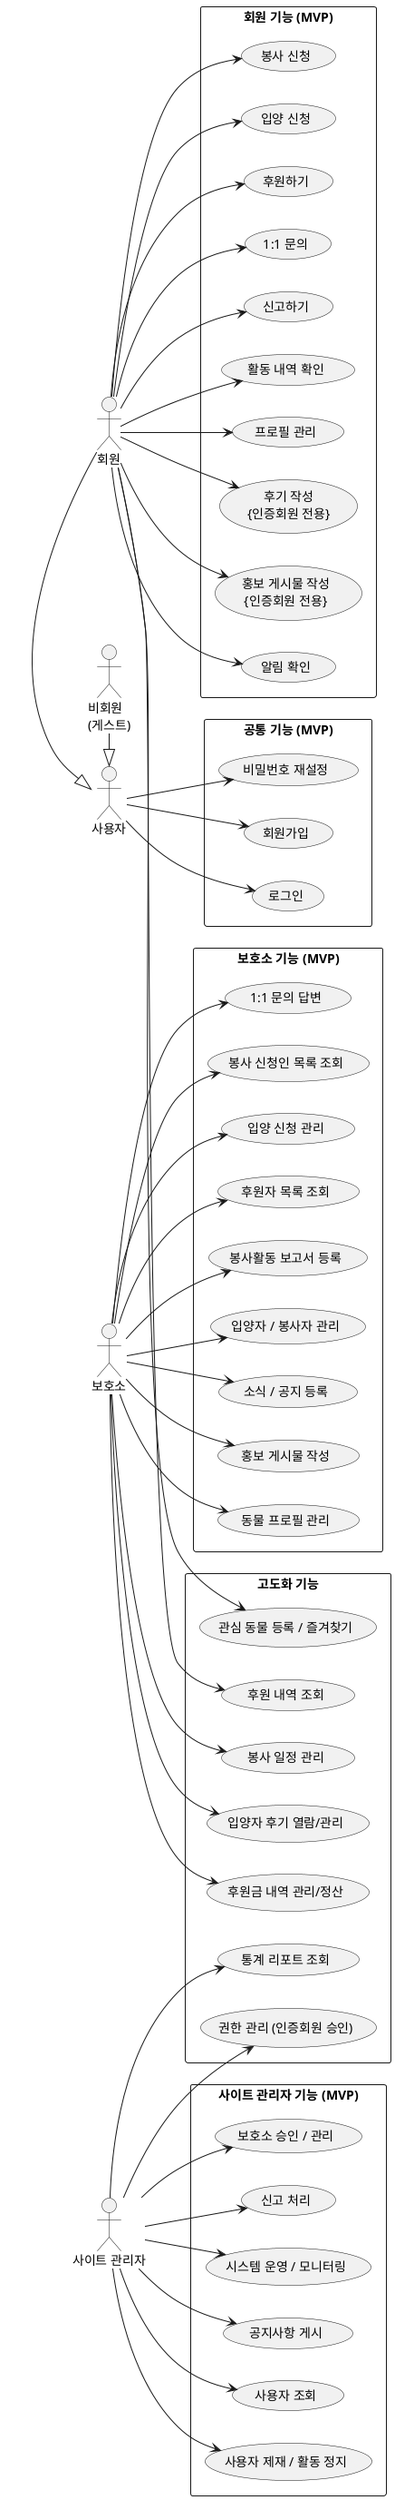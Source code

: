 @startuml
left to right direction
skinparam packageStyle rectangle

' Actor 정의
actor "사용자" as User
actor "비회원\n(게스트)" as Guest
actor "회원" as Member
actor "보호소" as Shelter
actor "사이트 관리자" as Admin

' 상속 관계
Guest -|> User
Member -|> User

' MVP 공통 기능
package "공통 기능 (MVP)" {
  usecase "회원가입" as UC1
  usecase "로그인" as UC2
  usecase "비밀번호 재설정" as UC3
}

' MVP 회원 기능
package "회원 기능 (MVP)" {
  usecase "봉사 신청" as UC4
  usecase "입양 신청" as UC5
  usecase "후원하기" as UC6
  usecase "1:1 문의" as UC7
  usecase "신고하기" as UC8
  usecase "활동 내역 확인" as UC9
  usecase "프로필 관리" as UC10
  usecase "후기 작성\n{인증회원 전용}" as UC11
  usecase "홍보 게시물 작성\n{인증회원 전용}" as UC12
  usecase "알림 확인" as UC13
}

' MVP 보호소 기능
package "보호소 기능 (MVP)" {
  usecase "홍보 게시물 작성" as UC14
  usecase "동물 프로필 관리" as UC15
  usecase "1:1 문의 답변" as UC16
  usecase "봉사 신청인 목록 조회" as UC17
  usecase "입양 신청 관리" as UC18
  usecase "후원자 목록 조회" as UC19
  usecase "봉사활동 보고서 등록" as UC20
  usecase "입양자 / 봉사자 관리" as UC21
  usecase "소식 / 공지 등록" as UC22
}

' MVP 관리자 기능
package "사이트 관리자 기능 (MVP)" {
  usecase "사용자 조회" as UC23
  usecase "사용자 제재 / 활동 정지" as UC24
  usecase "보호소 승인 / 관리" as UC25
  usecase "신고 처리" as UC26
  usecase "시스템 운영 / 모니터링" as UC27
  usecase "공지사항 게시" as UC28
}

' 고도화 기능 (주석, 색상으로 구분)
package "고도화 기능" {
  usecase "관심 동물 등록 / 즐겨찾기" as UC29
  usecase "후원 내역 조회" as UC30
  usecase "봉사 일정 관리" as UC31
  usecase "입양자 후기 열람/관리" as UC32
  usecase "후원금 내역 관리/정산" as UC33
  usecase "통계 리포트 조회" as UC34
  usecase "권한 관리 (인증회원 승인)" as UC35
}

' 공통 기능 연결
User --> UC1
User --> UC2
User --> UC3

' 회원 기능 연결
Member --> UC4
Member --> UC5
Member --> UC6
Member --> UC7
Member --> UC8
Member --> UC9
Member --> UC10
Member --> UC11
Member --> UC12
Member --> UC13
Member --> UC29
Member --> UC30

' 보호소 기능 연결
Shelter --> UC14
Shelter --> UC15
Shelter --> UC16
Shelter --> UC17
Shelter --> UC18
Shelter --> UC19
Shelter --> UC20
Shelter --> UC21
Shelter --> UC22
Shelter --> UC31
Shelter --> UC32
Shelter --> UC33

' 관리자 기능 연결
Admin --> UC23
Admin --> UC24
Admin --> UC25
Admin --> UC26
Admin --> UC27
Admin --> UC28
Admin --> UC34
Admin --> UC35

@enduml
